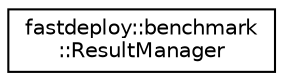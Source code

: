 digraph "Graphical Class Hierarchy"
{
  edge [fontname="Helvetica",fontsize="10",labelfontname="Helvetica",labelfontsize="10"];
  node [fontname="Helvetica",fontsize="10",shape=record];
  rankdir="LR";
  Node1 [label="fastdeploy::benchmark\l::ResultManager",height=0.2,width=0.4,color="black", fillcolor="white", style="filled",URL="$structfastdeploy_1_1benchmark_1_1ResultManager.html",tooltip="Utils for precision evaluation. "];
}
